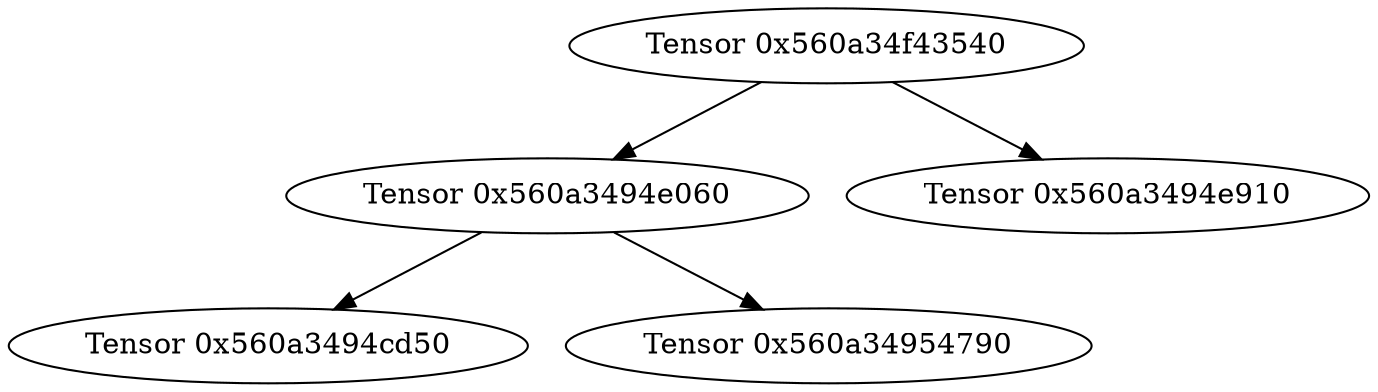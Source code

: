 digraph G {
  "0x560a34f43540" [label="Tensor 0x560a34f43540"];
  "0x560a34f43540" -> "0x560a3494e060";
  "0x560a3494e060" [label="Tensor 0x560a3494e060"];
  "0x560a3494e060" -> "0x560a3494cd50";
  "0x560a3494cd50" [label="Tensor 0x560a3494cd50"];
  "0x560a3494e060" -> "0x560a34954790";
  "0x560a34954790" [label="Tensor 0x560a34954790"];
  "0x560a34f43540" -> "0x560a3494e910";
  "0x560a3494e910" [label="Tensor 0x560a3494e910"];
}